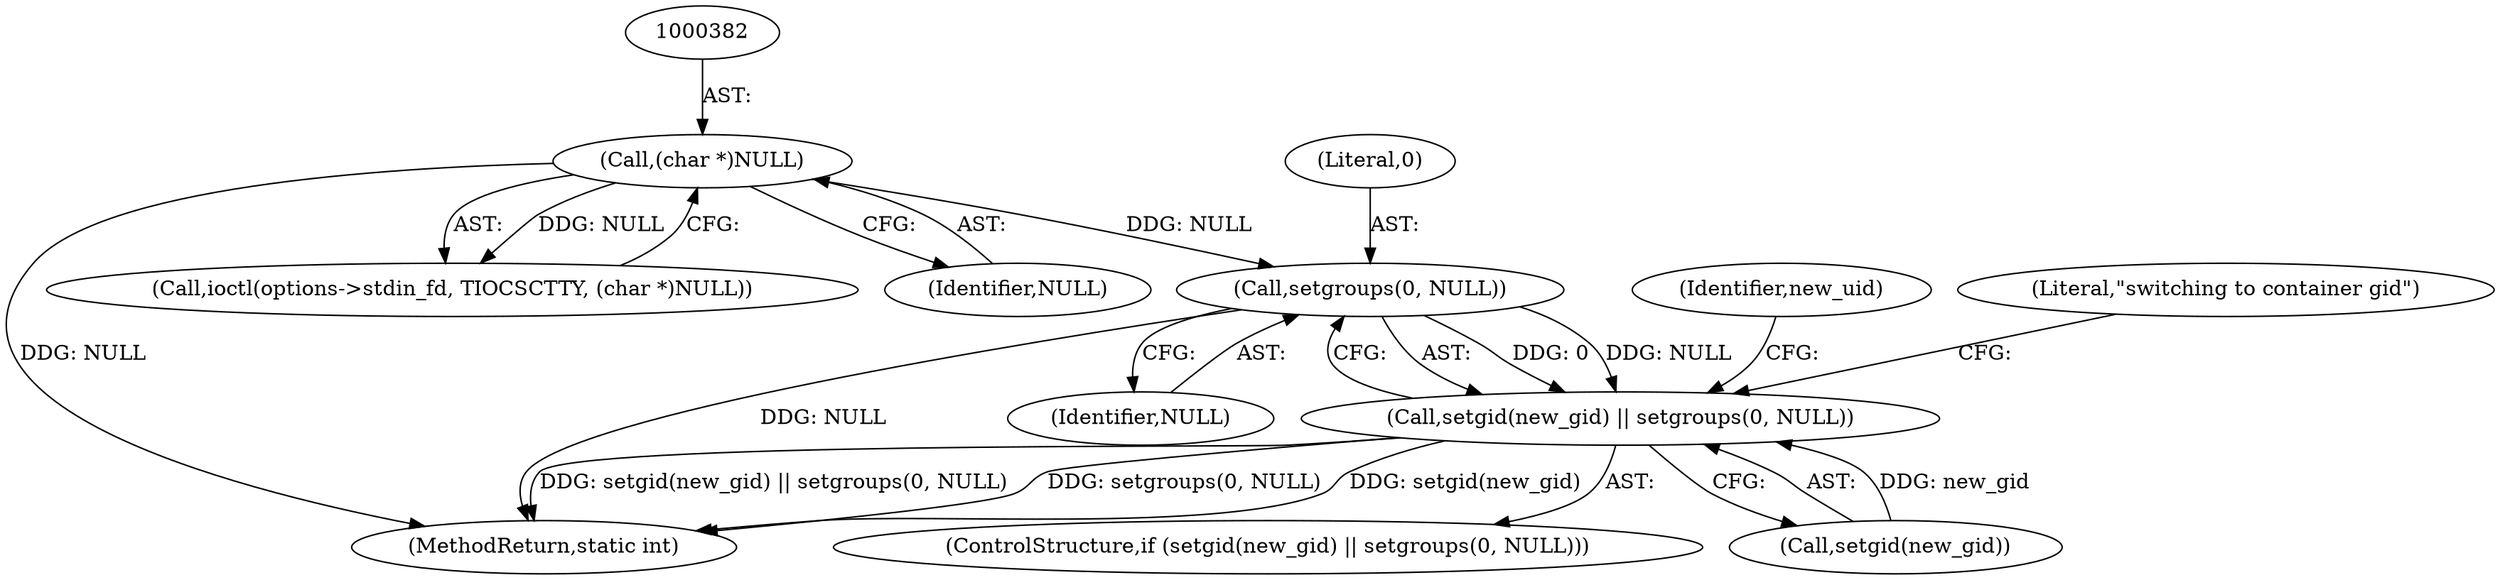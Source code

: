 digraph "0_lxc_81f466d05f2a89cb4f122ef7f593ff3f279b165c@API" {
"1000409" [label="(Call,setgroups(0, NULL))"];
"1000381" [label="(Call,(char *)NULL)"];
"1000406" [label="(Call,setgid(new_gid) || setgroups(0, NULL))"];
"1000406" [label="(Call,setgid(new_gid) || setgroups(0, NULL))"];
"1000744" [label="(MethodReturn,static int)"];
"1000425" [label="(Identifier,new_uid)"];
"1000410" [label="(Literal,0)"];
"1000376" [label="(Call,ioctl(options->stdin_fd, TIOCSCTTY, (char *)NULL))"];
"1000405" [label="(ControlStructure,if (setgid(new_gid) || setgroups(0, NULL)))"];
"1000381" [label="(Call,(char *)NULL)"];
"1000411" [label="(Identifier,NULL)"];
"1000407" [label="(Call,setgid(new_gid))"];
"1000383" [label="(Identifier,NULL)"];
"1000409" [label="(Call,setgroups(0, NULL))"];
"1000414" [label="(Literal,\"switching to container gid\")"];
"1000409" -> "1000406"  [label="AST: "];
"1000409" -> "1000411"  [label="CFG: "];
"1000410" -> "1000409"  [label="AST: "];
"1000411" -> "1000409"  [label="AST: "];
"1000406" -> "1000409"  [label="CFG: "];
"1000409" -> "1000744"  [label="DDG: NULL"];
"1000409" -> "1000406"  [label="DDG: 0"];
"1000409" -> "1000406"  [label="DDG: NULL"];
"1000381" -> "1000409"  [label="DDG: NULL"];
"1000381" -> "1000376"  [label="AST: "];
"1000381" -> "1000383"  [label="CFG: "];
"1000382" -> "1000381"  [label="AST: "];
"1000383" -> "1000381"  [label="AST: "];
"1000376" -> "1000381"  [label="CFG: "];
"1000381" -> "1000744"  [label="DDG: NULL"];
"1000381" -> "1000376"  [label="DDG: NULL"];
"1000406" -> "1000405"  [label="AST: "];
"1000406" -> "1000407"  [label="CFG: "];
"1000407" -> "1000406"  [label="AST: "];
"1000414" -> "1000406"  [label="CFG: "];
"1000425" -> "1000406"  [label="CFG: "];
"1000406" -> "1000744"  [label="DDG: setgroups(0, NULL)"];
"1000406" -> "1000744"  [label="DDG: setgid(new_gid)"];
"1000406" -> "1000744"  [label="DDG: setgid(new_gid) || setgroups(0, NULL)"];
"1000407" -> "1000406"  [label="DDG: new_gid"];
}
